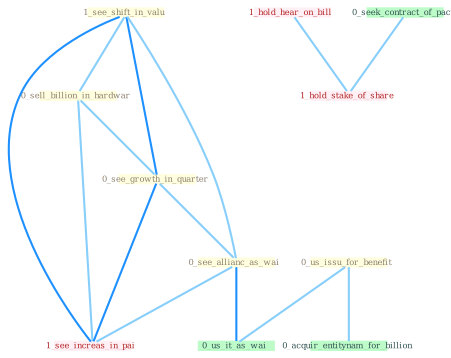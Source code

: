 Graph G{ 
    node
    [shape=polygon,style=filled,width=.5,height=.06,color="#BDFCC9",fixedsize=true,fontsize=4,
    fontcolor="#2f4f4f"];
    {node
    [color="#ffffe0", fontcolor="#8b7d6b"] "1_see_shift_in_valu " "0_us_issu_for_benefit " "0_sell_billion_in_hardwar " "0_see_growth_in_quarter " "0_see_allianc_as_wai "}
{node [color="#fff0f5", fontcolor="#b22222"] "1_see_increas_in_pai " "1_hold_hear_on_bill " "1_hold_stake_of_share "}
edge [color="#B0E2FF"];

	"1_see_shift_in_valu " -- "0_sell_billion_in_hardwar " [w="1", color="#87cefa" ];
	"1_see_shift_in_valu " -- "0_see_growth_in_quarter " [w="2", color="#1e90ff" , len=0.8];
	"1_see_shift_in_valu " -- "0_see_allianc_as_wai " [w="1", color="#87cefa" ];
	"1_see_shift_in_valu " -- "1_see_increas_in_pai " [w="2", color="#1e90ff" , len=0.8];
	"0_us_issu_for_benefit " -- "0_us_it_as_wai " [w="1", color="#87cefa" ];
	"0_us_issu_for_benefit " -- "0_acquir_entitynam_for_billion " [w="1", color="#87cefa" ];
	"0_sell_billion_in_hardwar " -- "0_see_growth_in_quarter " [w="1", color="#87cefa" ];
	"0_sell_billion_in_hardwar " -- "1_see_increas_in_pai " [w="1", color="#87cefa" ];
	"0_see_growth_in_quarter " -- "0_see_allianc_as_wai " [w="1", color="#87cefa" ];
	"0_see_growth_in_quarter " -- "1_see_increas_in_pai " [w="2", color="#1e90ff" , len=0.8];
	"0_see_allianc_as_wai " -- "0_us_it_as_wai " [w="2", color="#1e90ff" , len=0.8];
	"0_see_allianc_as_wai " -- "1_see_increas_in_pai " [w="1", color="#87cefa" ];
	"0_seek_contract_of_pact " -- "1_hold_stake_of_share " [w="1", color="#87cefa" ];
	"1_hold_hear_on_bill " -- "1_hold_stake_of_share " [w="1", color="#87cefa" ];
}